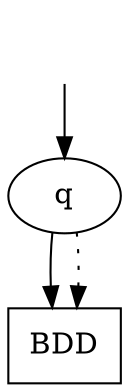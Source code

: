 digraph bdd{
    a [style=invisible]
    q
    BDD [shape=rectangle]

    a->q->BDD
    q->BDD [style=dotted]
}
